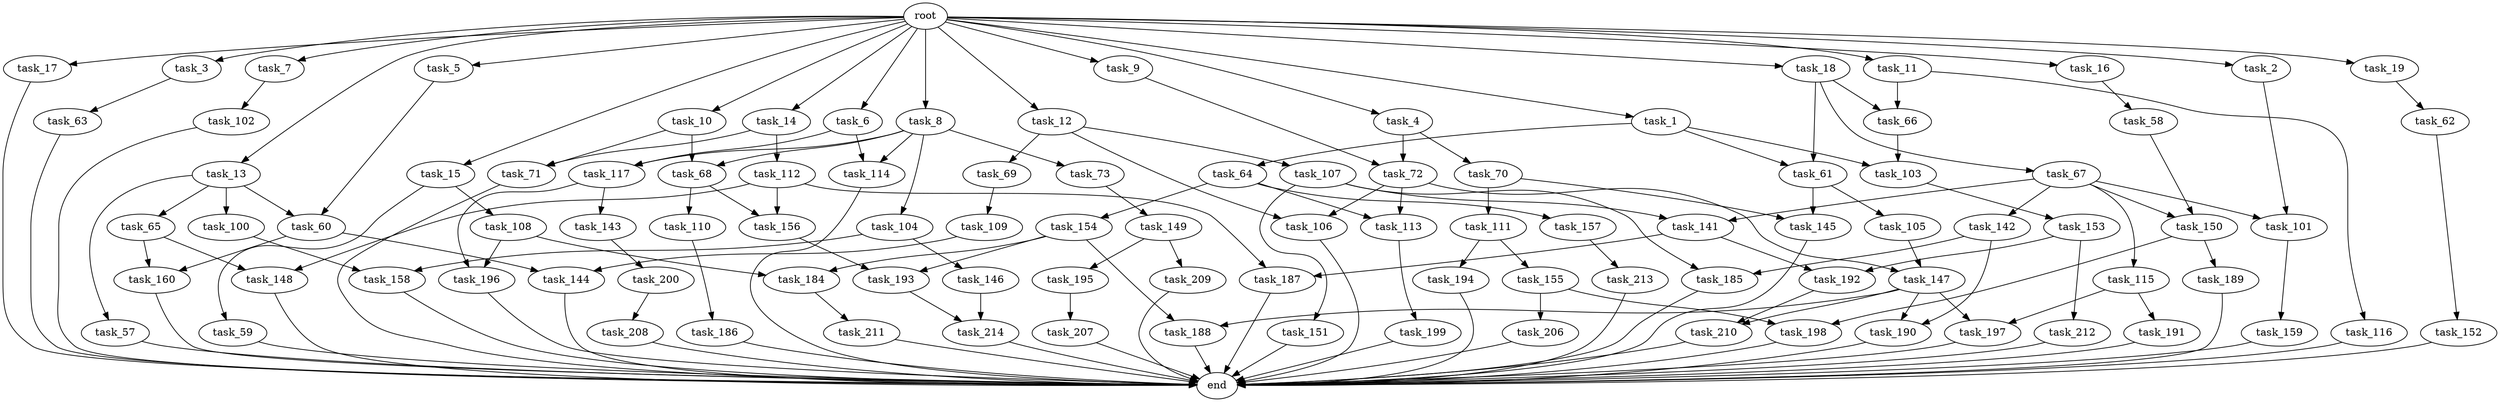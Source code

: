 digraph G {
  root [size="0.000000"];
  task_1 [size="102.400000"];
  task_2 [size="102.400000"];
  task_3 [size="102.400000"];
  task_4 [size="102.400000"];
  task_5 [size="102.400000"];
  task_6 [size="102.400000"];
  task_7 [size="102.400000"];
  task_8 [size="102.400000"];
  task_9 [size="102.400000"];
  task_10 [size="102.400000"];
  task_11 [size="102.400000"];
  task_12 [size="102.400000"];
  task_13 [size="102.400000"];
  task_14 [size="102.400000"];
  task_15 [size="102.400000"];
  task_16 [size="102.400000"];
  task_17 [size="102.400000"];
  task_18 [size="102.400000"];
  task_19 [size="102.400000"];
  task_57 [size="42090679500.800003"];
  task_58 [size="30923764531.200001"];
  task_59 [size="54975581388.800003"];
  task_60 [size="84181359001.600006"];
  task_61 [size="63565515980.800003"];
  task_62 [size="7730941132.800000"];
  task_63 [size="30923764531.200001"];
  task_64 [size="42090679500.800003"];
  task_65 [size="42090679500.800003"];
  task_66 [size="63565515980.800003"];
  task_67 [size="21474836480.000000"];
  task_68 [size="140874927308.800018"];
  task_69 [size="21474836480.000000"];
  task_70 [size="21474836480.000000"];
  task_71 [size="62706522521.600006"];
  task_72 [size="63565515980.800003"];
  task_73 [size="85899345920.000000"];
  task_100 [size="42090679500.800003"];
  task_101 [size="99643241267.200012"];
  task_102 [size="30923764531.200001"];
  task_103 [size="49821620633.600006"];
  task_104 [size="85899345920.000000"];
  task_105 [size="85899345920.000000"];
  task_106 [size="76450417868.800003"];
  task_107 [size="21474836480.000000"];
  task_108 [size="54975581388.800003"];
  task_109 [size="85899345920.000000"];
  task_110 [size="85899345920.000000"];
  task_111 [size="69578470195.199997"];
  task_112 [size="7730941132.800000"];
  task_113 [size="68719476736.000000"];
  task_114 [size="116823110451.200012"];
  task_115 [size="85899345920.000000"];
  task_116 [size="42090679500.800003"];
  task_117 [size="116823110451.200012"];
  task_141 [size="127990025420.800003"];
  task_142 [size="85899345920.000000"];
  task_143 [size="13743895347.200001"];
  task_144 [size="44667659878.400002"];
  task_145 [size="155477816115.200012"];
  task_146 [size="21474836480.000000"];
  task_147 [size="68719476736.000000"];
  task_148 [size="49821620633.600006"];
  task_149 [size="30923764531.200001"];
  task_150 [size="107374182400.000000"];
  task_151 [size="42090679500.800003"];
  task_152 [size="85899345920.000000"];
  task_153 [size="85899345920.000000"];
  task_154 [size="13743895347.200001"];
  task_155 [size="54975581388.800003"];
  task_156 [size="127990025420.800003"];
  task_157 [size="13743895347.200001"];
  task_158 [size="107374182400.000000"];
  task_159 [size="54975581388.800003"];
  task_160 [size="38654705664.000000"];
  task_184 [size="45526653337.600006"];
  task_185 [size="55834574848.000000"];
  task_186 [size="3435973836.800000"];
  task_187 [size="84181359001.600006"];
  task_188 [size="55834574848.000000"];
  task_189 [size="7730941132.800000"];
  task_190 [size="27487790694.400002"];
  task_191 [size="54975581388.800003"];
  task_192 [size="111669149696.000000"];
  task_193 [size="45526653337.600006"];
  task_194 [size="54975581388.800003"];
  task_195 [size="85899345920.000000"];
  task_196 [size="17179869184.000000"];
  task_197 [size="68719476736.000000"];
  task_198 [size="38654705664.000000"];
  task_199 [size="7730941132.800000"];
  task_200 [size="13743895347.200001"];
  task_206 [size="30923764531.200001"];
  task_207 [size="13743895347.200001"];
  task_208 [size="21474836480.000000"];
  task_209 [size="85899345920.000000"];
  task_210 [size="83322365542.400009"];
  task_211 [size="54975581388.800003"];
  task_212 [size="69578470195.199997"];
  task_213 [size="21474836480.000000"];
  task_214 [size="49821620633.600006"];
  end [size="0.000000"];

  root -> task_1 [size="1.000000"];
  root -> task_2 [size="1.000000"];
  root -> task_3 [size="1.000000"];
  root -> task_4 [size="1.000000"];
  root -> task_5 [size="1.000000"];
  root -> task_6 [size="1.000000"];
  root -> task_7 [size="1.000000"];
  root -> task_8 [size="1.000000"];
  root -> task_9 [size="1.000000"];
  root -> task_10 [size="1.000000"];
  root -> task_11 [size="1.000000"];
  root -> task_12 [size="1.000000"];
  root -> task_13 [size="1.000000"];
  root -> task_14 [size="1.000000"];
  root -> task_15 [size="1.000000"];
  root -> task_16 [size="1.000000"];
  root -> task_17 [size="1.000000"];
  root -> task_18 [size="1.000000"];
  root -> task_19 [size="1.000000"];
  task_1 -> task_61 [size="411041792.000000"];
  task_1 -> task_64 [size="411041792.000000"];
  task_1 -> task_103 [size="411041792.000000"];
  task_2 -> task_101 [size="134217728.000000"];
  task_3 -> task_63 [size="301989888.000000"];
  task_4 -> task_70 [size="209715200.000000"];
  task_4 -> task_72 [size="209715200.000000"];
  task_5 -> task_60 [size="411041792.000000"];
  task_6 -> task_114 [size="301989888.000000"];
  task_6 -> task_117 [size="301989888.000000"];
  task_7 -> task_102 [size="301989888.000000"];
  task_8 -> task_68 [size="838860800.000000"];
  task_8 -> task_73 [size="838860800.000000"];
  task_8 -> task_104 [size="838860800.000000"];
  task_8 -> task_114 [size="838860800.000000"];
  task_8 -> task_117 [size="838860800.000000"];
  task_9 -> task_72 [size="411041792.000000"];
  task_10 -> task_68 [size="536870912.000000"];
  task_10 -> task_71 [size="536870912.000000"];
  task_11 -> task_66 [size="411041792.000000"];
  task_11 -> task_116 [size="411041792.000000"];
  task_12 -> task_69 [size="209715200.000000"];
  task_12 -> task_106 [size="209715200.000000"];
  task_12 -> task_107 [size="209715200.000000"];
  task_13 -> task_57 [size="411041792.000000"];
  task_13 -> task_60 [size="411041792.000000"];
  task_13 -> task_65 [size="411041792.000000"];
  task_13 -> task_100 [size="411041792.000000"];
  task_14 -> task_71 [size="75497472.000000"];
  task_14 -> task_112 [size="75497472.000000"];
  task_15 -> task_59 [size="536870912.000000"];
  task_15 -> task_108 [size="536870912.000000"];
  task_16 -> task_58 [size="301989888.000000"];
  task_17 -> end [size="1.000000"];
  task_18 -> task_61 [size="209715200.000000"];
  task_18 -> task_66 [size="209715200.000000"];
  task_18 -> task_67 [size="209715200.000000"];
  task_19 -> task_62 [size="75497472.000000"];
  task_57 -> end [size="1.000000"];
  task_58 -> task_150 [size="209715200.000000"];
  task_59 -> end [size="1.000000"];
  task_60 -> task_144 [size="301989888.000000"];
  task_60 -> task_160 [size="301989888.000000"];
  task_61 -> task_105 [size="838860800.000000"];
  task_61 -> task_145 [size="838860800.000000"];
  task_62 -> task_152 [size="838860800.000000"];
  task_63 -> end [size="1.000000"];
  task_64 -> task_113 [size="134217728.000000"];
  task_64 -> task_154 [size="134217728.000000"];
  task_64 -> task_157 [size="134217728.000000"];
  task_65 -> task_148 [size="75497472.000000"];
  task_65 -> task_160 [size="75497472.000000"];
  task_66 -> task_103 [size="75497472.000000"];
  task_67 -> task_101 [size="838860800.000000"];
  task_67 -> task_115 [size="838860800.000000"];
  task_67 -> task_141 [size="838860800.000000"];
  task_67 -> task_142 [size="838860800.000000"];
  task_67 -> task_150 [size="838860800.000000"];
  task_68 -> task_110 [size="838860800.000000"];
  task_68 -> task_156 [size="838860800.000000"];
  task_69 -> task_109 [size="838860800.000000"];
  task_70 -> task_111 [size="679477248.000000"];
  task_70 -> task_145 [size="679477248.000000"];
  task_71 -> end [size="1.000000"];
  task_72 -> task_106 [size="536870912.000000"];
  task_72 -> task_113 [size="536870912.000000"];
  task_72 -> task_147 [size="536870912.000000"];
  task_73 -> task_149 [size="301989888.000000"];
  task_100 -> task_158 [size="838860800.000000"];
  task_101 -> task_159 [size="536870912.000000"];
  task_102 -> end [size="1.000000"];
  task_103 -> task_153 [size="838860800.000000"];
  task_104 -> task_146 [size="209715200.000000"];
  task_104 -> task_158 [size="209715200.000000"];
  task_105 -> task_147 [size="134217728.000000"];
  task_106 -> end [size="1.000000"];
  task_107 -> task_141 [size="411041792.000000"];
  task_107 -> task_151 [size="411041792.000000"];
  task_107 -> task_185 [size="411041792.000000"];
  task_108 -> task_184 [size="33554432.000000"];
  task_108 -> task_196 [size="33554432.000000"];
  task_109 -> task_144 [size="134217728.000000"];
  task_110 -> task_186 [size="33554432.000000"];
  task_111 -> task_155 [size="536870912.000000"];
  task_111 -> task_194 [size="536870912.000000"];
  task_112 -> task_148 [size="411041792.000000"];
  task_112 -> task_156 [size="411041792.000000"];
  task_112 -> task_187 [size="411041792.000000"];
  task_113 -> task_199 [size="75497472.000000"];
  task_114 -> end [size="1.000000"];
  task_115 -> task_191 [size="536870912.000000"];
  task_115 -> task_197 [size="536870912.000000"];
  task_116 -> end [size="1.000000"];
  task_117 -> task_143 [size="134217728.000000"];
  task_117 -> task_196 [size="134217728.000000"];
  task_141 -> task_187 [size="411041792.000000"];
  task_141 -> task_192 [size="411041792.000000"];
  task_142 -> task_185 [size="134217728.000000"];
  task_142 -> task_190 [size="134217728.000000"];
  task_143 -> task_200 [size="134217728.000000"];
  task_144 -> end [size="1.000000"];
  task_145 -> end [size="1.000000"];
  task_146 -> task_214 [size="411041792.000000"];
  task_147 -> task_188 [size="134217728.000000"];
  task_147 -> task_190 [size="134217728.000000"];
  task_147 -> task_197 [size="134217728.000000"];
  task_147 -> task_210 [size="134217728.000000"];
  task_148 -> end [size="1.000000"];
  task_149 -> task_195 [size="838860800.000000"];
  task_149 -> task_209 [size="838860800.000000"];
  task_150 -> task_189 [size="75497472.000000"];
  task_150 -> task_198 [size="75497472.000000"];
  task_151 -> end [size="1.000000"];
  task_152 -> end [size="1.000000"];
  task_153 -> task_192 [size="679477248.000000"];
  task_153 -> task_212 [size="679477248.000000"];
  task_154 -> task_184 [size="411041792.000000"];
  task_154 -> task_188 [size="411041792.000000"];
  task_154 -> task_193 [size="411041792.000000"];
  task_155 -> task_198 [size="301989888.000000"];
  task_155 -> task_206 [size="301989888.000000"];
  task_156 -> task_193 [size="33554432.000000"];
  task_157 -> task_213 [size="209715200.000000"];
  task_158 -> end [size="1.000000"];
  task_159 -> end [size="1.000000"];
  task_160 -> end [size="1.000000"];
  task_184 -> task_211 [size="536870912.000000"];
  task_185 -> end [size="1.000000"];
  task_186 -> end [size="1.000000"];
  task_187 -> end [size="1.000000"];
  task_188 -> end [size="1.000000"];
  task_189 -> end [size="1.000000"];
  task_190 -> end [size="1.000000"];
  task_191 -> end [size="1.000000"];
  task_192 -> task_210 [size="679477248.000000"];
  task_193 -> task_214 [size="75497472.000000"];
  task_194 -> end [size="1.000000"];
  task_195 -> task_207 [size="134217728.000000"];
  task_196 -> end [size="1.000000"];
  task_197 -> end [size="1.000000"];
  task_198 -> end [size="1.000000"];
  task_199 -> end [size="1.000000"];
  task_200 -> task_208 [size="209715200.000000"];
  task_206 -> end [size="1.000000"];
  task_207 -> end [size="1.000000"];
  task_208 -> end [size="1.000000"];
  task_209 -> end [size="1.000000"];
  task_210 -> end [size="1.000000"];
  task_211 -> end [size="1.000000"];
  task_212 -> end [size="1.000000"];
  task_213 -> end [size="1.000000"];
  task_214 -> end [size="1.000000"];
}
